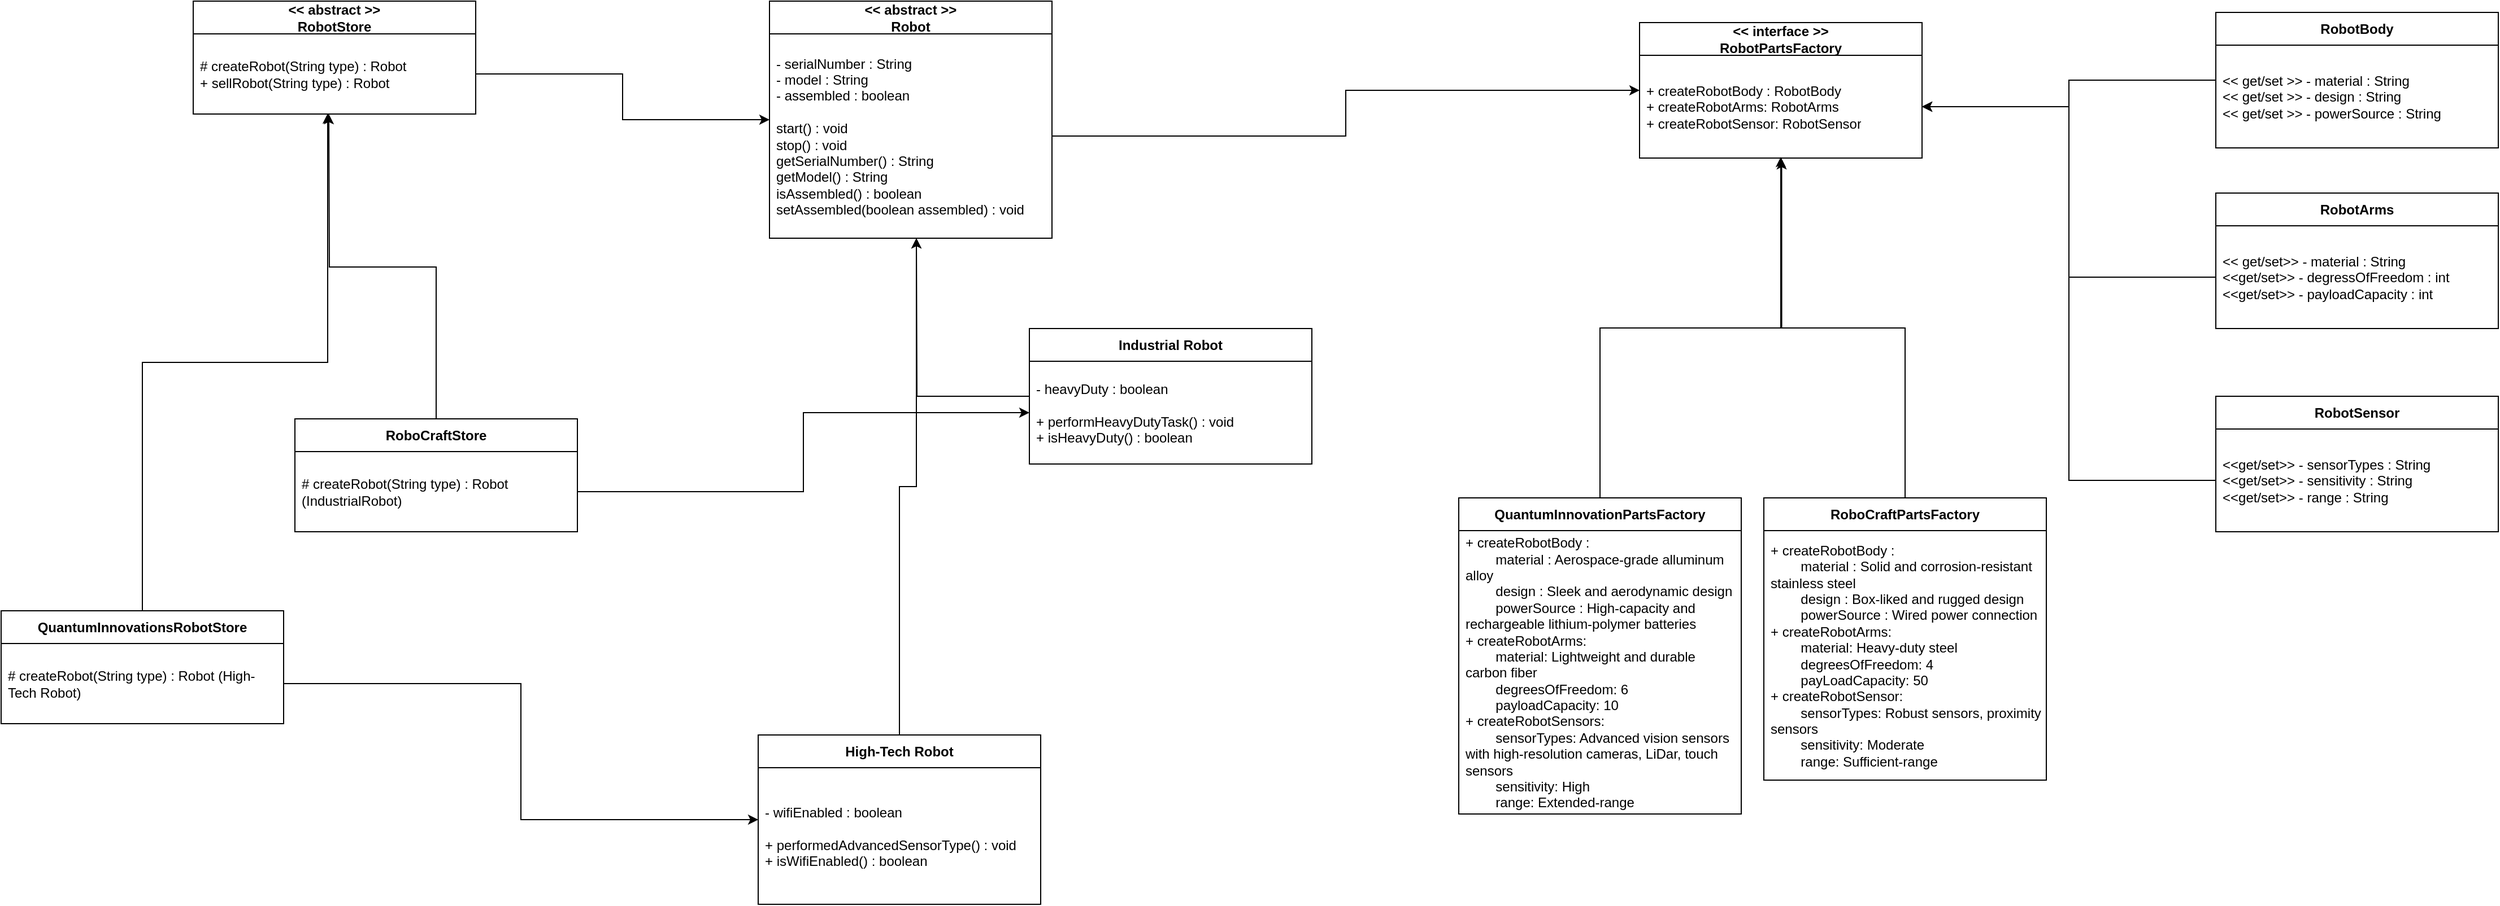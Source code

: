 <mxfile version="22.1.4" type="github">
  <diagram name="Page-1" id="hUjEpkly2eNINpmnEEEA">
    <mxGraphModel dx="4715" dy="1895" grid="1" gridSize="10" guides="1" tooltips="1" connect="1" arrows="1" fold="1" page="1" pageScale="1" pageWidth="827" pageHeight="1169" math="0" shadow="0">
      <root>
        <mxCell id="0" />
        <mxCell id="1" parent="0" />
        <mxCell id="NbQcgySadGwn3jhOum9s-8" value="&amp;lt;&amp;lt; abstract &amp;gt;&amp;gt;&lt;br&gt;RobotStore" style="swimlane;fontStyle=1;align=center;verticalAlign=middle;childLayout=stackLayout;horizontal=1;startSize=29;horizontalStack=0;resizeParent=1;resizeParentMax=0;resizeLast=0;collapsible=0;marginBottom=0;html=1;whiteSpace=wrap;" parent="1" vertex="1">
          <mxGeometry x="300" y="90" width="250" height="100" as="geometry" />
        </mxCell>
        <mxCell id="NbQcgySadGwn3jhOum9s-10" value="# createRobot(String type) : Robot&lt;br&gt;+ sellRobot(String type) : Robot" style="text;html=1;strokeColor=none;fillColor=none;align=left;verticalAlign=middle;spacingLeft=4;spacingRight=4;overflow=hidden;rotatable=0;points=[[0,0.5],[1,0.5]];portConstraint=eastwest;whiteSpace=wrap;" parent="NbQcgySadGwn3jhOum9s-8" vertex="1">
          <mxGeometry y="29" width="250" height="71" as="geometry" />
        </mxCell>
        <mxCell id="NbQcgySadGwn3jhOum9s-11" value="QuantumInnovationsRobotStore" style="swimlane;fontStyle=1;align=center;verticalAlign=middle;childLayout=stackLayout;horizontal=1;startSize=29;horizontalStack=0;resizeParent=1;resizeParentMax=0;resizeLast=0;collapsible=0;marginBottom=0;html=1;whiteSpace=wrap;" parent="1" vertex="1">
          <mxGeometry x="130" y="630" width="250" height="100" as="geometry" />
        </mxCell>
        <mxCell id="NbQcgySadGwn3jhOum9s-13" value="# createRobot(String type) : Robot (High-Tech Robot)" style="text;html=1;strokeColor=none;fillColor=none;align=left;verticalAlign=middle;spacingLeft=4;spacingRight=4;overflow=hidden;rotatable=0;points=[[0,0.5],[1,0.5]];portConstraint=eastwest;whiteSpace=wrap;" parent="NbQcgySadGwn3jhOum9s-11" vertex="1">
          <mxGeometry y="29" width="250" height="71" as="geometry" />
        </mxCell>
        <mxCell id="NbQcgySadGwn3jhOum9s-20" value="&amp;lt;&amp;lt; abstract &amp;gt;&amp;gt;&lt;br&gt;Robot" style="swimlane;fontStyle=1;align=center;verticalAlign=middle;childLayout=stackLayout;horizontal=1;startSize=29;horizontalStack=0;resizeParent=1;resizeParentMax=0;resizeLast=0;collapsible=0;marginBottom=0;html=1;whiteSpace=wrap;" parent="1" vertex="1">
          <mxGeometry x="810" y="90" width="250" height="210" as="geometry" />
        </mxCell>
        <mxCell id="NbQcgySadGwn3jhOum9s-22" value="- serialNumber : String&lt;br&gt;- model : String&lt;br&gt;- assembled : boolean&lt;br&gt;&lt;br&gt;start() : void&lt;br&gt;stop() : void&lt;br&gt;getSerialNumber() : String&lt;br&gt;getModel() : String&lt;br&gt;isAssembled() : boolean&lt;br&gt;setAssembled(boolean assembled) : void&amp;nbsp;" style="text;html=1;strokeColor=none;fillColor=none;align=left;verticalAlign=middle;spacingLeft=4;spacingRight=4;overflow=hidden;rotatable=0;points=[[0,0.5],[1,0.5]];portConstraint=eastwest;whiteSpace=wrap;" parent="NbQcgySadGwn3jhOum9s-20" vertex="1">
          <mxGeometry y="29" width="250" height="181" as="geometry" />
        </mxCell>
        <mxCell id="NbQcgySadGwn3jhOum9s-23" value="High-Tech Robot" style="swimlane;fontStyle=1;align=center;verticalAlign=middle;childLayout=stackLayout;horizontal=1;startSize=29;horizontalStack=0;resizeParent=1;resizeParentMax=0;resizeLast=0;collapsible=0;marginBottom=0;html=1;whiteSpace=wrap;" parent="1" vertex="1">
          <mxGeometry x="800" y="740" width="250" height="150" as="geometry" />
        </mxCell>
        <mxCell id="NbQcgySadGwn3jhOum9s-25" value="- wifiEnabled : boolean&lt;br&gt;&lt;br&gt;+ performedAdvancedSensorType() : void&lt;br&gt;+ isWifiEnabled() : boolean" style="text;html=1;strokeColor=none;fillColor=none;align=left;verticalAlign=middle;spacingLeft=4;spacingRight=4;overflow=hidden;rotatable=0;points=[[0,0.5],[1,0.5]];portConstraint=eastwest;whiteSpace=wrap;" parent="NbQcgySadGwn3jhOum9s-23" vertex="1">
          <mxGeometry y="29" width="250" height="121" as="geometry" />
        </mxCell>
        <mxCell id="NbQcgySadGwn3jhOum9s-30" value="&amp;lt;&amp;lt; interface &amp;gt;&amp;gt;&lt;br&gt;RobotPartsFactory" style="swimlane;fontStyle=1;align=center;verticalAlign=middle;childLayout=stackLayout;horizontal=1;startSize=29;horizontalStack=0;resizeParent=1;resizeParentMax=0;resizeLast=0;collapsible=0;marginBottom=0;html=1;whiteSpace=wrap;" parent="1" vertex="1">
          <mxGeometry x="1580" y="109" width="250" height="120" as="geometry" />
        </mxCell>
        <mxCell id="NbQcgySadGwn3jhOum9s-32" value="+ createRobotBody : RobotBody&lt;br&gt;+ createRobotArms: RobotArms&lt;br&gt;+ createRobotSensor: RobotSensor" style="text;html=1;strokeColor=none;fillColor=none;align=left;verticalAlign=middle;spacingLeft=4;spacingRight=4;overflow=hidden;rotatable=0;points=[[0,0.5],[1,0.5]];portConstraint=eastwest;whiteSpace=wrap;" parent="NbQcgySadGwn3jhOum9s-30" vertex="1">
          <mxGeometry y="29" width="250" height="91" as="geometry" />
        </mxCell>
        <mxCell id="NbQcgySadGwn3jhOum9s-36" value="RoboCraftPartsFactory" style="swimlane;fontStyle=1;align=center;verticalAlign=middle;childLayout=stackLayout;horizontal=1;startSize=29;horizontalStack=0;resizeParent=1;resizeParentMax=0;resizeLast=0;collapsible=0;marginBottom=0;html=1;whiteSpace=wrap;" parent="1" vertex="1">
          <mxGeometry x="1690" y="530" width="250" height="250" as="geometry" />
        </mxCell>
        <mxCell id="NbQcgySadGwn3jhOum9s-38" value="+ createRobotBody :&amp;nbsp;&lt;br&gt;&lt;span style=&quot;white-space: pre;&quot;&gt;&#x9;&lt;/span&gt;material : Solid and corrosion-resistant stainless steel&lt;br&gt;&lt;span style=&quot;white-space: pre;&quot;&gt;&#x9;&lt;/span&gt;design : Box-liked and rugged design&lt;br&gt;&lt;span style=&quot;white-space: pre;&quot;&gt;&#x9;&lt;/span&gt;powerSource : Wired power connection&lt;br&gt;+ createRobotArms: &lt;br&gt;&lt;span style=&quot;white-space: pre;&quot;&gt;&#x9;&lt;/span&gt;material: Heavy-duty steel&lt;br&gt;&lt;span style=&quot;white-space: pre;&quot;&gt;&#x9;&lt;/span&gt;degreesOfFreedom: 4&lt;br&gt;&lt;span style=&quot;white-space: pre;&quot;&gt;&#x9;&lt;/span&gt;payLoadCapacity: 50&lt;br&gt;+ createRobotSensor:&amp;nbsp;&lt;br&gt;&lt;span style=&quot;white-space: pre;&quot;&gt;&#x9;&lt;/span&gt;sensorTypes: Robust sensors, proximity sensors&lt;br&gt;&lt;span style=&quot;white-space: pre;&quot;&gt;&#x9;&lt;/span&gt;sensitivity: Moderate&lt;br&gt;&lt;span style=&quot;white-space: pre;&quot;&gt;&#x9;&lt;/span&gt;range: Sufficient-range&amp;nbsp;" style="text;html=1;strokeColor=none;fillColor=none;align=left;verticalAlign=middle;spacingLeft=4;spacingRight=4;overflow=hidden;rotatable=0;points=[[0,0.5],[1,0.5]];portConstraint=eastwest;whiteSpace=wrap;" parent="NbQcgySadGwn3jhOum9s-36" vertex="1">
          <mxGeometry y="29" width="250" height="221" as="geometry" />
        </mxCell>
        <mxCell id="Bde_iS7oefZhUgNLe-8d-2" style="edgeStyle=orthogonalEdgeStyle;rounded=0;orthogonalLoop=1;jettySize=auto;html=1;exitX=1;exitY=0.5;exitDx=0;exitDy=0;entryX=0;entryY=0.5;entryDx=0;entryDy=0;" parent="1" source="NbQcgySadGwn3jhOum9s-10" target="NbQcgySadGwn3jhOum9s-20" edge="1">
          <mxGeometry relative="1" as="geometry" />
        </mxCell>
        <mxCell id="Bde_iS7oefZhUgNLe-8d-3" style="edgeStyle=orthogonalEdgeStyle;rounded=0;orthogonalLoop=1;jettySize=auto;html=1;exitX=1;exitY=0.5;exitDx=0;exitDy=0;entryX=0;entryY=0.5;entryDx=0;entryDy=0;" parent="1" source="NbQcgySadGwn3jhOum9s-22" target="NbQcgySadGwn3jhOum9s-30" edge="1">
          <mxGeometry relative="1" as="geometry" />
        </mxCell>
        <mxCell id="Bde_iS7oefZhUgNLe-8d-4" style="edgeStyle=orthogonalEdgeStyle;rounded=0;orthogonalLoop=1;jettySize=auto;html=1;entryX=0.503;entryY=1.011;entryDx=0;entryDy=0;entryPerimeter=0;" parent="1" source="NbQcgySadGwn3jhOum9s-36" target="NbQcgySadGwn3jhOum9s-32" edge="1">
          <mxGeometry relative="1" as="geometry" />
        </mxCell>
        <mxCell id="Bde_iS7oefZhUgNLe-8d-5" value="RobotBody" style="swimlane;fontStyle=1;align=center;verticalAlign=middle;childLayout=stackLayout;horizontal=1;startSize=29;horizontalStack=0;resizeParent=1;resizeParentMax=0;resizeLast=0;collapsible=0;marginBottom=0;html=1;whiteSpace=wrap;" parent="1" vertex="1">
          <mxGeometry x="2090" y="100" width="250" height="120" as="geometry" />
        </mxCell>
        <mxCell id="Bde_iS7oefZhUgNLe-8d-6" value="&amp;lt;&amp;lt; get/set &amp;gt;&amp;gt; - material : String&lt;br&gt;&amp;lt;&amp;lt; get/set &amp;gt;&amp;gt; - design : String&lt;br&gt;&amp;lt;&amp;lt; get/set &amp;gt;&amp;gt; - powerSource : String" style="text;html=1;strokeColor=none;fillColor=none;align=left;verticalAlign=middle;spacingLeft=4;spacingRight=4;overflow=hidden;rotatable=0;points=[[0,0.5],[1,0.5]];portConstraint=eastwest;whiteSpace=wrap;" parent="Bde_iS7oefZhUgNLe-8d-5" vertex="1">
          <mxGeometry y="29" width="250" height="91" as="geometry" />
        </mxCell>
        <mxCell id="Bde_iS7oefZhUgNLe-8d-7" style="edgeStyle=orthogonalEdgeStyle;rounded=0;orthogonalLoop=1;jettySize=auto;html=1;exitX=1;exitY=0.5;exitDx=0;exitDy=0;entryX=0;entryY=0.5;entryDx=0;entryDy=0;endArrow=none;endFill=0;startArrow=classic;startFill=1;" parent="1" source="NbQcgySadGwn3jhOum9s-32" target="Bde_iS7oefZhUgNLe-8d-5" edge="1">
          <mxGeometry relative="1" as="geometry" />
        </mxCell>
        <mxCell id="Bde_iS7oefZhUgNLe-8d-8" value="RobotArms" style="swimlane;fontStyle=1;align=center;verticalAlign=middle;childLayout=stackLayout;horizontal=1;startSize=29;horizontalStack=0;resizeParent=1;resizeParentMax=0;resizeLast=0;collapsible=0;marginBottom=0;html=1;whiteSpace=wrap;" parent="1" vertex="1">
          <mxGeometry x="2090" y="260" width="250" height="120" as="geometry" />
        </mxCell>
        <mxCell id="Bde_iS7oefZhUgNLe-8d-9" value="&amp;lt;&amp;lt; get/set&amp;gt;&amp;gt; - material : String&lt;br style=&quot;border-color: var(--border-color);&quot;&gt;&amp;lt;&amp;lt;get/set&amp;gt;&amp;gt; - degressOfFreedom : int&lt;br style=&quot;border-color: var(--border-color);&quot;&gt;&amp;lt;&amp;lt;get/set&amp;gt;&amp;gt; - payloadCapacity : int" style="text;html=1;strokeColor=none;fillColor=none;align=left;verticalAlign=middle;spacingLeft=4;spacingRight=4;overflow=hidden;rotatable=0;points=[[0,0.5],[1,0.5]];portConstraint=eastwest;whiteSpace=wrap;" parent="Bde_iS7oefZhUgNLe-8d-8" vertex="1">
          <mxGeometry y="29" width="250" height="91" as="geometry" />
        </mxCell>
        <mxCell id="Bde_iS7oefZhUgNLe-8d-10" style="edgeStyle=orthogonalEdgeStyle;rounded=0;orthogonalLoop=1;jettySize=auto;html=1;exitX=0;exitY=0.5;exitDx=0;exitDy=0;entryX=1;entryY=0.5;entryDx=0;entryDy=0;" parent="1" source="Bde_iS7oefZhUgNLe-8d-9" target="NbQcgySadGwn3jhOum9s-32" edge="1">
          <mxGeometry relative="1" as="geometry" />
        </mxCell>
        <mxCell id="Bde_iS7oefZhUgNLe-8d-11" value="RobotSensor" style="swimlane;fontStyle=1;align=center;verticalAlign=middle;childLayout=stackLayout;horizontal=1;startSize=29;horizontalStack=0;resizeParent=1;resizeParentMax=0;resizeLast=0;collapsible=0;marginBottom=0;html=1;whiteSpace=wrap;" parent="1" vertex="1">
          <mxGeometry x="2090" y="440" width="250" height="120" as="geometry" />
        </mxCell>
        <mxCell id="Bde_iS7oefZhUgNLe-8d-12" value="&amp;lt;&amp;lt;get/set&amp;gt;&amp;gt; - sensorTypes : String&lt;br&gt;&amp;lt;&amp;lt;get/set&amp;gt;&amp;gt; - sensitivity : String&lt;br&gt;&amp;lt;&amp;lt;get/set&amp;gt;&amp;gt; - range : String" style="text;html=1;strokeColor=none;fillColor=none;align=left;verticalAlign=middle;spacingLeft=4;spacingRight=4;overflow=hidden;rotatable=0;points=[[0,0.5],[1,0.5]];portConstraint=eastwest;whiteSpace=wrap;" parent="Bde_iS7oefZhUgNLe-8d-11" vertex="1">
          <mxGeometry y="29" width="250" height="91" as="geometry" />
        </mxCell>
        <mxCell id="Bde_iS7oefZhUgNLe-8d-13" style="edgeStyle=orthogonalEdgeStyle;rounded=0;orthogonalLoop=1;jettySize=auto;html=1;entryX=1;entryY=0.5;entryDx=0;entryDy=0;" parent="1" source="Bde_iS7oefZhUgNLe-8d-12" target="NbQcgySadGwn3jhOum9s-32" edge="1">
          <mxGeometry relative="1" as="geometry" />
        </mxCell>
        <mxCell id="Bde_iS7oefZhUgNLe-8d-18" style="edgeStyle=orthogonalEdgeStyle;rounded=0;orthogonalLoop=1;jettySize=auto;html=1;" parent="1" source="Bde_iS7oefZhUgNLe-8d-14" edge="1">
          <mxGeometry relative="1" as="geometry">
            <mxPoint x="420" y="190" as="targetPoint" />
          </mxGeometry>
        </mxCell>
        <mxCell id="Bde_iS7oefZhUgNLe-8d-14" value="RoboCraftStore" style="swimlane;fontStyle=1;align=center;verticalAlign=middle;childLayout=stackLayout;horizontal=1;startSize=29;horizontalStack=0;resizeParent=1;resizeParentMax=0;resizeLast=0;collapsible=0;marginBottom=0;html=1;whiteSpace=wrap;" parent="1" vertex="1">
          <mxGeometry x="390" y="460" width="250" height="100" as="geometry" />
        </mxCell>
        <mxCell id="Bde_iS7oefZhUgNLe-8d-15" value="# createRobot(String type) : Robot (IndustrialRobot)" style="text;html=1;strokeColor=none;fillColor=none;align=left;verticalAlign=middle;spacingLeft=4;spacingRight=4;overflow=hidden;rotatable=0;points=[[0,0.5],[1,0.5]];portConstraint=eastwest;whiteSpace=wrap;" parent="Bde_iS7oefZhUgNLe-8d-14" vertex="1">
          <mxGeometry y="29" width="250" height="71" as="geometry" />
        </mxCell>
        <mxCell id="Bde_iS7oefZhUgNLe-8d-16" style="edgeStyle=orthogonalEdgeStyle;rounded=0;orthogonalLoop=1;jettySize=auto;html=1;entryX=0.476;entryY=0.993;entryDx=0;entryDy=0;entryPerimeter=0;" parent="1" source="NbQcgySadGwn3jhOum9s-11" target="NbQcgySadGwn3jhOum9s-10" edge="1">
          <mxGeometry relative="1" as="geometry" />
        </mxCell>
        <mxCell id="Bh0ntxsgNY0DjMAxqfud-18" style="edgeStyle=orthogonalEdgeStyle;rounded=0;orthogonalLoop=1;jettySize=auto;html=1;" edge="1" parent="1" source="Bde_iS7oefZhUgNLe-8d-21">
          <mxGeometry relative="1" as="geometry">
            <mxPoint x="940" y="300" as="targetPoint" />
          </mxGeometry>
        </mxCell>
        <mxCell id="Bde_iS7oefZhUgNLe-8d-21" value="Industrial Robot" style="swimlane;fontStyle=1;align=center;verticalAlign=middle;childLayout=stackLayout;horizontal=1;startSize=29;horizontalStack=0;resizeParent=1;resizeParentMax=0;resizeLast=0;collapsible=0;marginBottom=0;html=1;whiteSpace=wrap;" parent="1" vertex="1">
          <mxGeometry x="1040" y="380" width="250" height="120" as="geometry" />
        </mxCell>
        <mxCell id="Bde_iS7oefZhUgNLe-8d-23" value="- heavyDuty : boolean&lt;br&gt;&lt;br&gt;+ performHeavyDutyTask() : void&lt;br&gt;+ isHeavyDuty() : boolean" style="text;html=1;strokeColor=none;fillColor=none;align=left;verticalAlign=middle;spacingLeft=4;spacingRight=4;overflow=hidden;rotatable=0;points=[[0,0.5],[1,0.5]];portConstraint=eastwest;whiteSpace=wrap;" parent="Bde_iS7oefZhUgNLe-8d-21" vertex="1">
          <mxGeometry y="29" width="250" height="91" as="geometry" />
        </mxCell>
        <mxCell id="Bh0ntxsgNY0DjMAxqfud-1" value="QuantumInnovationPartsFactory" style="swimlane;fontStyle=1;align=center;verticalAlign=middle;childLayout=stackLayout;horizontal=1;startSize=29;horizontalStack=0;resizeParent=1;resizeParentMax=0;resizeLast=0;collapsible=0;marginBottom=0;html=1;whiteSpace=wrap;" vertex="1" parent="1">
          <mxGeometry x="1420" y="530" width="250" height="280" as="geometry" />
        </mxCell>
        <mxCell id="Bh0ntxsgNY0DjMAxqfud-2" value="+ createRobotBody :&amp;nbsp;&lt;br&gt;&lt;span style=&quot;white-space: pre;&quot;&gt;&#x9;&lt;/span&gt;material : Aerospace-grade alluminum alloy&lt;br&gt;&lt;span style=&quot;white-space: pre;&quot;&gt;&#x9;&lt;/span&gt;design : Sleek and aerodynamic design&lt;br&gt;&lt;span style=&quot;white-space: pre;&quot;&gt;&#x9;&lt;/span&gt;powerSource : High-capacity and rechargeable lithium-polymer batteries&lt;br&gt;+ createRobotArms:&lt;br&gt;&lt;span style=&quot;white-space: pre;&quot;&gt;&#x9;&lt;/span&gt;material: Lightweight and durable carbon fiber&lt;br&gt;&lt;span style=&quot;white-space: pre;&quot;&gt;&#x9;&lt;/span&gt;degreesOfFreedom: 6&lt;br&gt;&lt;span style=&quot;white-space: pre;&quot;&gt;&#x9;&lt;/span&gt;payloadCapacity: 10&lt;br&gt;+ createRobotSensors:&lt;br&gt;&lt;span style=&quot;white-space: pre;&quot;&gt;&#x9;&lt;/span&gt;sensorTypes: Advanced vision sensors with high-resolution cameras, LiDar, touch sensors&lt;br&gt;&lt;span style=&quot;white-space: pre;&quot;&gt;&#x9;&lt;/span&gt;sensitivity: High&lt;br&gt;&lt;span style=&quot;white-space: pre;&quot;&gt;&#x9;&lt;/span&gt;range: Extended-range" style="text;html=1;strokeColor=none;fillColor=none;align=left;verticalAlign=middle;spacingLeft=4;spacingRight=4;overflow=hidden;rotatable=0;points=[[0,0.5],[1,0.5]];portConstraint=eastwest;whiteSpace=wrap;" vertex="1" parent="Bh0ntxsgNY0DjMAxqfud-1">
          <mxGeometry y="29" width="250" height="251" as="geometry" />
        </mxCell>
        <mxCell id="Bh0ntxsgNY0DjMAxqfud-4" style="edgeStyle=orthogonalEdgeStyle;rounded=0;orthogonalLoop=1;jettySize=auto;html=1;entryX=0.5;entryY=0.989;entryDx=0;entryDy=0;entryPerimeter=0;" edge="1" parent="1" source="Bh0ntxsgNY0DjMAxqfud-1" target="NbQcgySadGwn3jhOum9s-32">
          <mxGeometry relative="1" as="geometry" />
        </mxCell>
        <mxCell id="Bh0ntxsgNY0DjMAxqfud-11" style="edgeStyle=orthogonalEdgeStyle;rounded=0;orthogonalLoop=1;jettySize=auto;html=1;entryX=0;entryY=0.5;entryDx=0;entryDy=0;" edge="1" parent="1" source="NbQcgySadGwn3jhOum9s-13" target="NbQcgySadGwn3jhOum9s-23">
          <mxGeometry relative="1" as="geometry" />
        </mxCell>
        <mxCell id="Bh0ntxsgNY0DjMAxqfud-15" style="edgeStyle=orthogonalEdgeStyle;rounded=0;orthogonalLoop=1;jettySize=auto;html=1;exitX=0.5;exitY=0;exitDx=0;exitDy=0;entryX=0.52;entryY=1;entryDx=0;entryDy=0;entryPerimeter=0;" edge="1" parent="1" source="NbQcgySadGwn3jhOum9s-23" target="NbQcgySadGwn3jhOum9s-22">
          <mxGeometry relative="1" as="geometry" />
        </mxCell>
        <mxCell id="Bh0ntxsgNY0DjMAxqfud-20" style="edgeStyle=orthogonalEdgeStyle;rounded=0;orthogonalLoop=1;jettySize=auto;html=1;exitX=1;exitY=0.5;exitDx=0;exitDy=0;" edge="1" parent="1" source="Bde_iS7oefZhUgNLe-8d-15" target="Bde_iS7oefZhUgNLe-8d-23">
          <mxGeometry relative="1" as="geometry" />
        </mxCell>
      </root>
    </mxGraphModel>
  </diagram>
</mxfile>
